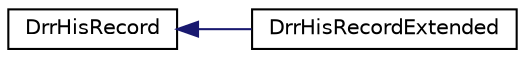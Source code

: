 digraph "Graphical Class Hierarchy"
{
  edge [fontname="Helvetica",fontsize="10",labelfontname="Helvetica",labelfontsize="10"];
  node [fontname="Helvetica",fontsize="10",shape=record];
  rankdir="LR";
  Node1 [label="DrrHisRecord",height=0.2,width=0.4,color="black", fillcolor="white", style="filled",URL="$d3/d28/struct_drr_his_record.html"];
  Node1 -> Node2 [dir="back",color="midnightblue",fontsize="10",style="solid",fontname="Helvetica"];
  Node2 [label="DrrHisRecordExtended",height=0.2,width=0.4,color="black", fillcolor="white", style="filled",URL="$dc/dbc/struct_drr_his_record_extended.html"];
}
